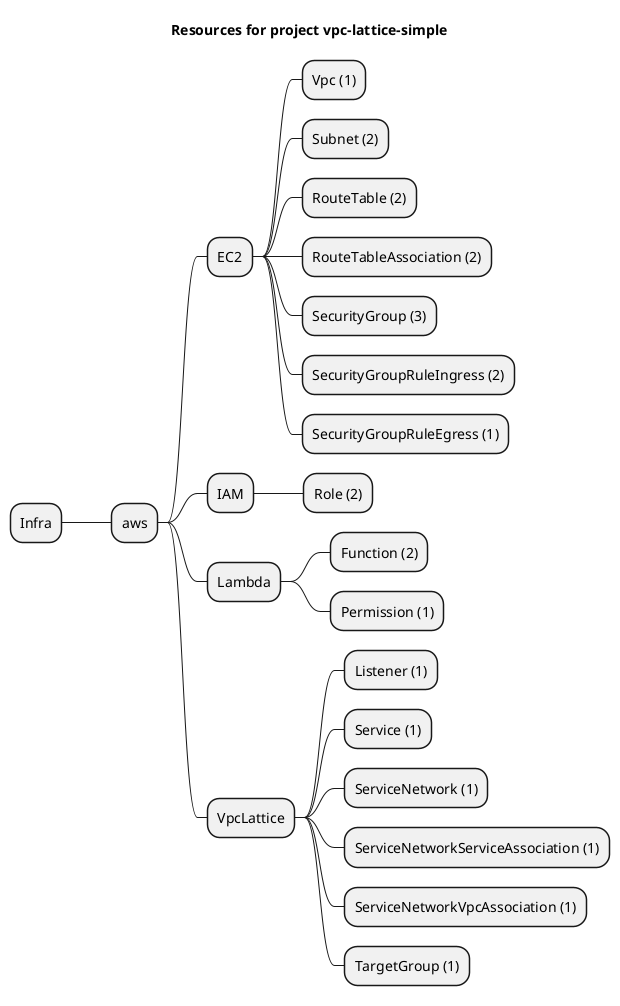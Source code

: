 @startmindmap
title Resources for project vpc-lattice-simple
skinparam monochrome true
+ Infra
++ aws
+++ EC2
++++ Vpc (1)
++++ Subnet (2)
++++ RouteTable (2)
++++ RouteTableAssociation (2)
++++ SecurityGroup (3)
++++ SecurityGroupRuleIngress (2)
++++ SecurityGroupRuleEgress (1)
+++ IAM
++++ Role (2)
+++ Lambda
++++ Function (2)
++++ Permission (1)
+++ VpcLattice
++++ Listener (1)
++++ Service (1)
++++ ServiceNetwork (1)
++++ ServiceNetworkServiceAssociation (1)
++++ ServiceNetworkVpcAssociation (1)
++++ TargetGroup (1)
@endmindmap